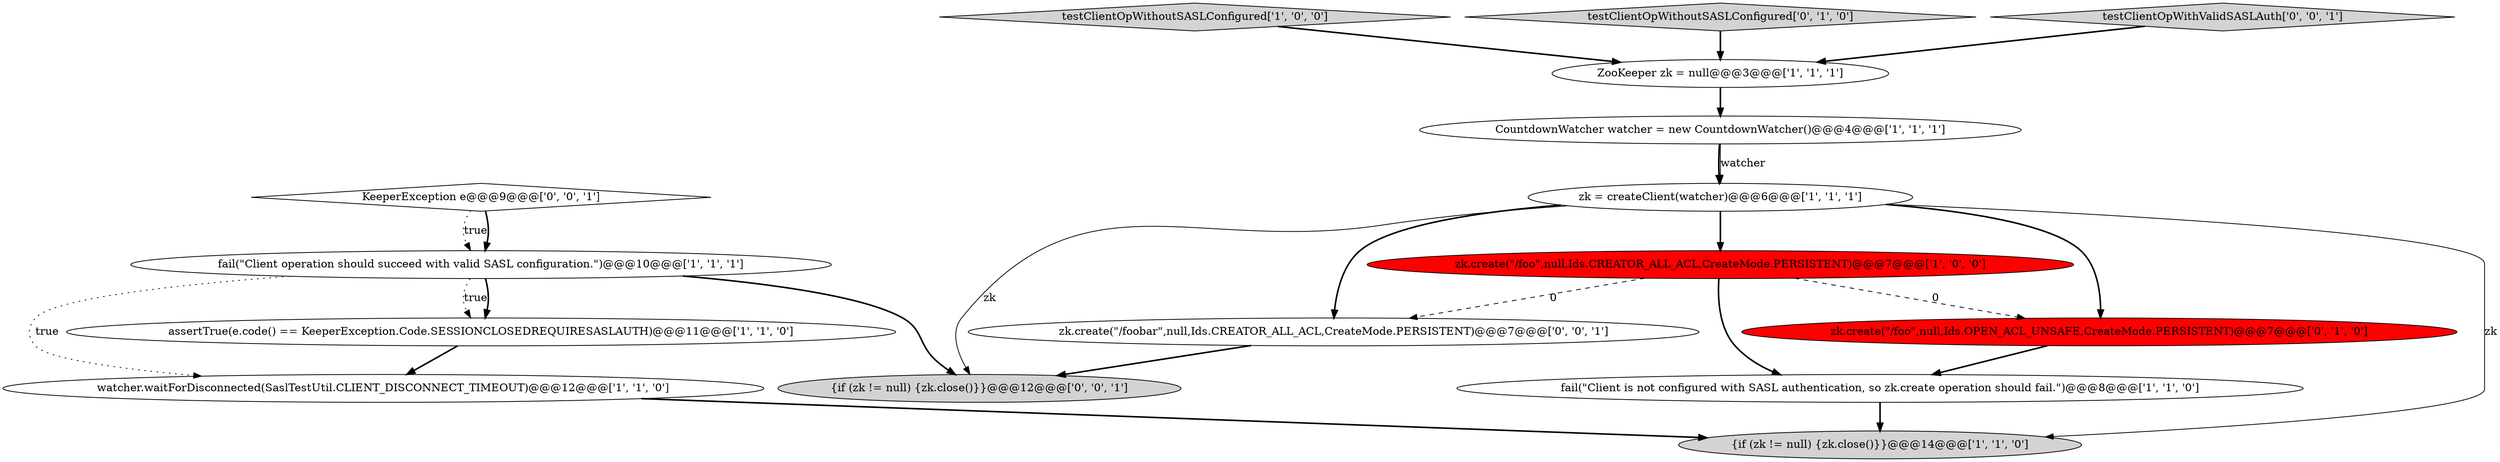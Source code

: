 digraph {
2 [style = filled, label = "fail(\"Client operation should succeed with valid SASL configuration.\")@@@10@@@['1', '1', '1']", fillcolor = white, shape = ellipse image = "AAA0AAABBB1BBB"];
13 [style = filled, label = "{if (zk != null) {zk.close()}}@@@12@@@['0', '0', '1']", fillcolor = lightgray, shape = ellipse image = "AAA0AAABBB3BBB"];
3 [style = filled, label = "assertTrue(e.code() == KeeperException.Code.SESSIONCLOSEDREQUIRESASLAUTH)@@@11@@@['1', '1', '0']", fillcolor = white, shape = ellipse image = "AAA0AAABBB1BBB"];
4 [style = filled, label = "testClientOpWithoutSASLConfigured['1', '0', '0']", fillcolor = lightgray, shape = diamond image = "AAA0AAABBB1BBB"];
8 [style = filled, label = "watcher.waitForDisconnected(SaslTestUtil.CLIENT_DISCONNECT_TIMEOUT)@@@12@@@['1', '1', '0']", fillcolor = white, shape = ellipse image = "AAA0AAABBB1BBB"];
0 [style = filled, label = "ZooKeeper zk = null@@@3@@@['1', '1', '1']", fillcolor = white, shape = ellipse image = "AAA0AAABBB1BBB"];
1 [style = filled, label = "fail(\"Client is not configured with SASL authentication, so zk.create operation should fail.\")@@@8@@@['1', '1', '0']", fillcolor = white, shape = ellipse image = "AAA0AAABBB1BBB"];
6 [style = filled, label = "zk.create(\"/foo\",null,Ids.CREATOR_ALL_ACL,CreateMode.PERSISTENT)@@@7@@@['1', '0', '0']", fillcolor = red, shape = ellipse image = "AAA1AAABBB1BBB"];
9 [style = filled, label = "{if (zk != null) {zk.close()}}@@@14@@@['1', '1', '0']", fillcolor = lightgray, shape = ellipse image = "AAA0AAABBB1BBB"];
10 [style = filled, label = "testClientOpWithoutSASLConfigured['0', '1', '0']", fillcolor = lightgray, shape = diamond image = "AAA0AAABBB2BBB"];
12 [style = filled, label = "zk.create(\"/foobar\",null,Ids.CREATOR_ALL_ACL,CreateMode.PERSISTENT)@@@7@@@['0', '0', '1']", fillcolor = white, shape = ellipse image = "AAA0AAABBB3BBB"];
14 [style = filled, label = "KeeperException e@@@9@@@['0', '0', '1']", fillcolor = white, shape = diamond image = "AAA0AAABBB3BBB"];
11 [style = filled, label = "zk.create(\"/foo\",null,Ids.OPEN_ACL_UNSAFE,CreateMode.PERSISTENT)@@@7@@@['0', '1', '0']", fillcolor = red, shape = ellipse image = "AAA1AAABBB2BBB"];
15 [style = filled, label = "testClientOpWithValidSASLAuth['0', '0', '1']", fillcolor = lightgray, shape = diamond image = "AAA0AAABBB3BBB"];
5 [style = filled, label = "zk = createClient(watcher)@@@6@@@['1', '1', '1']", fillcolor = white, shape = ellipse image = "AAA0AAABBB1BBB"];
7 [style = filled, label = "CountdownWatcher watcher = new CountdownWatcher()@@@4@@@['1', '1', '1']", fillcolor = white, shape = ellipse image = "AAA0AAABBB1BBB"];
2->3 [style = dotted, label="true"];
14->2 [style = dotted, label="true"];
2->8 [style = dotted, label="true"];
11->1 [style = bold, label=""];
2->3 [style = bold, label=""];
6->11 [style = dashed, label="0"];
5->13 [style = solid, label="zk"];
1->9 [style = bold, label=""];
4->0 [style = bold, label=""];
2->13 [style = bold, label=""];
0->7 [style = bold, label=""];
6->12 [style = dashed, label="0"];
6->1 [style = bold, label=""];
12->13 [style = bold, label=""];
5->9 [style = solid, label="zk"];
7->5 [style = bold, label=""];
5->6 [style = bold, label=""];
5->12 [style = bold, label=""];
3->8 [style = bold, label=""];
15->0 [style = bold, label=""];
10->0 [style = bold, label=""];
8->9 [style = bold, label=""];
5->11 [style = bold, label=""];
14->2 [style = bold, label=""];
7->5 [style = solid, label="watcher"];
}
